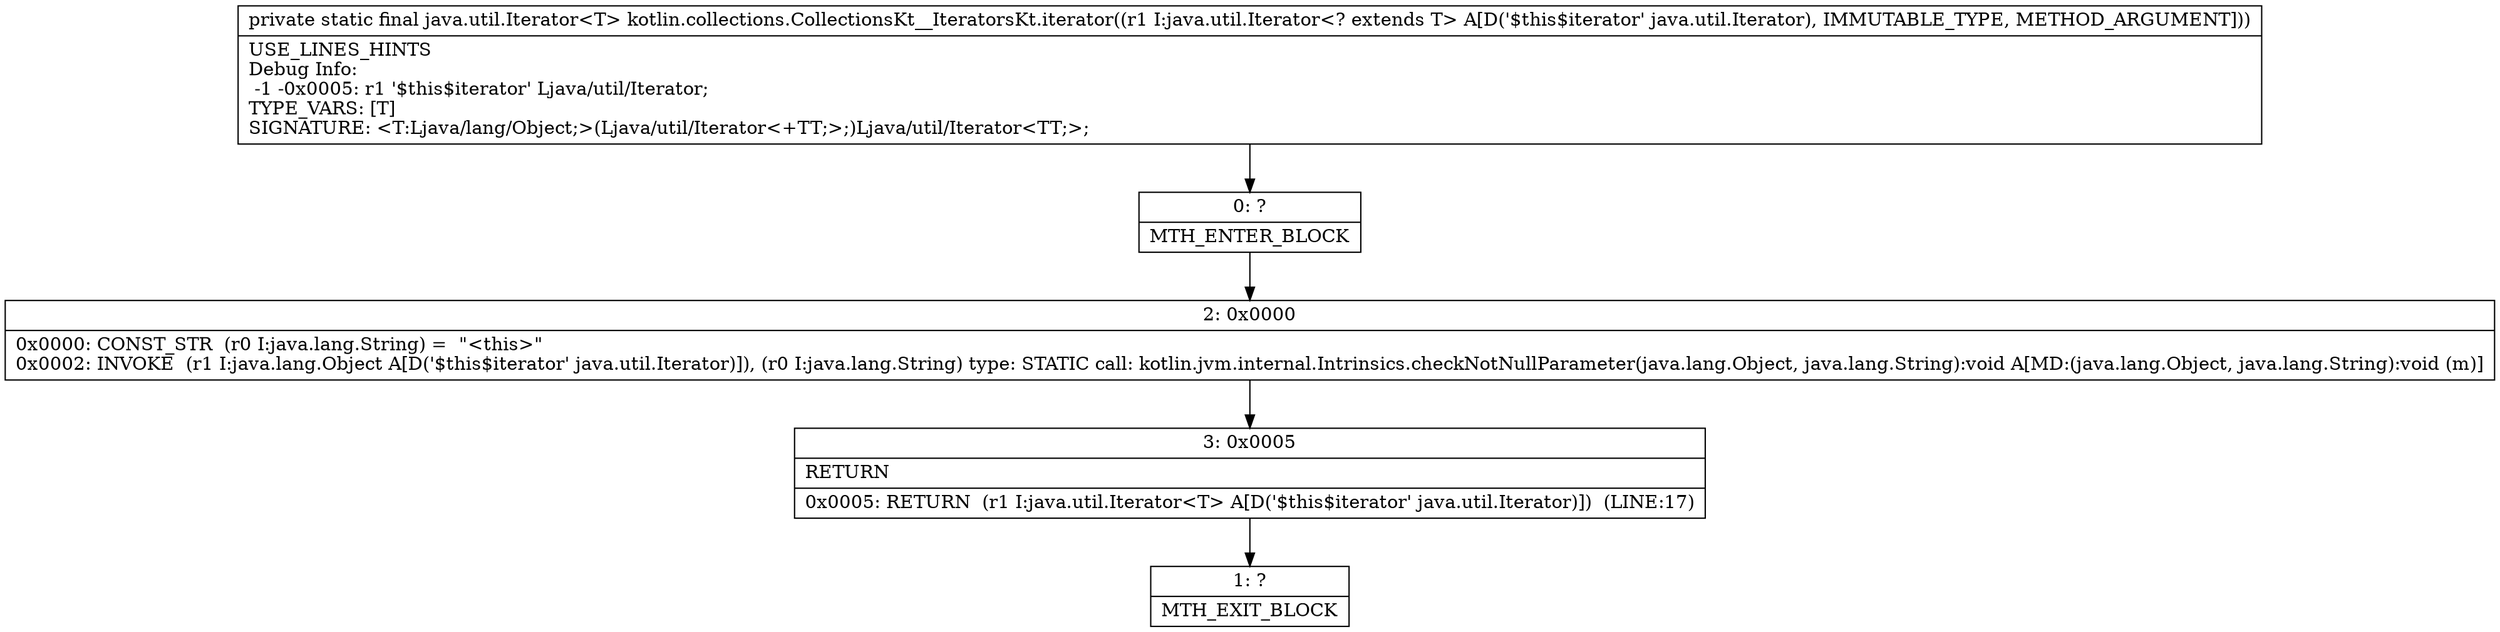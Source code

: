 digraph "CFG forkotlin.collections.CollectionsKt__IteratorsKt.iterator(Ljava\/util\/Iterator;)Ljava\/util\/Iterator;" {
Node_0 [shape=record,label="{0\:\ ?|MTH_ENTER_BLOCK\l}"];
Node_2 [shape=record,label="{2\:\ 0x0000|0x0000: CONST_STR  (r0 I:java.lang.String) =  \"\<this\>\" \l0x0002: INVOKE  (r1 I:java.lang.Object A[D('$this$iterator' java.util.Iterator)]), (r0 I:java.lang.String) type: STATIC call: kotlin.jvm.internal.Intrinsics.checkNotNullParameter(java.lang.Object, java.lang.String):void A[MD:(java.lang.Object, java.lang.String):void (m)]\l}"];
Node_3 [shape=record,label="{3\:\ 0x0005|RETURN\l|0x0005: RETURN  (r1 I:java.util.Iterator\<T\> A[D('$this$iterator' java.util.Iterator)])  (LINE:17)\l}"];
Node_1 [shape=record,label="{1\:\ ?|MTH_EXIT_BLOCK\l}"];
MethodNode[shape=record,label="{private static final java.util.Iterator\<T\> kotlin.collections.CollectionsKt__IteratorsKt.iterator((r1 I:java.util.Iterator\<? extends T\> A[D('$this$iterator' java.util.Iterator), IMMUTABLE_TYPE, METHOD_ARGUMENT]))  | USE_LINES_HINTS\lDebug Info:\l  \-1 \-0x0005: r1 '$this$iterator' Ljava\/util\/Iterator;\lTYPE_VARS: [T]\lSIGNATURE: \<T:Ljava\/lang\/Object;\>(Ljava\/util\/Iterator\<+TT;\>;)Ljava\/util\/Iterator\<TT;\>;\l}"];
MethodNode -> Node_0;Node_0 -> Node_2;
Node_2 -> Node_3;
Node_3 -> Node_1;
}

